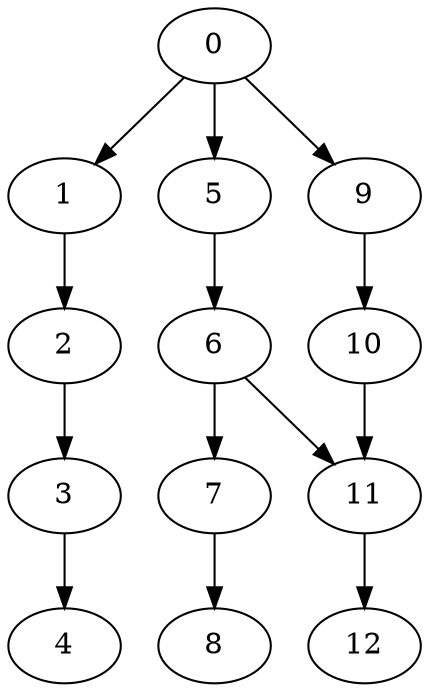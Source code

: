 strict digraph "" {
	1 -> 2;
	0 -> 1;
	0 -> 5;
	0 -> 9;
	2 -> 3;
	3 -> 4;
	5 -> 6;
	6 -> 7;
	6 -> 11;
	7 -> 8;
	9 -> 10;
	10 -> 11;
	11 -> 12;
}
